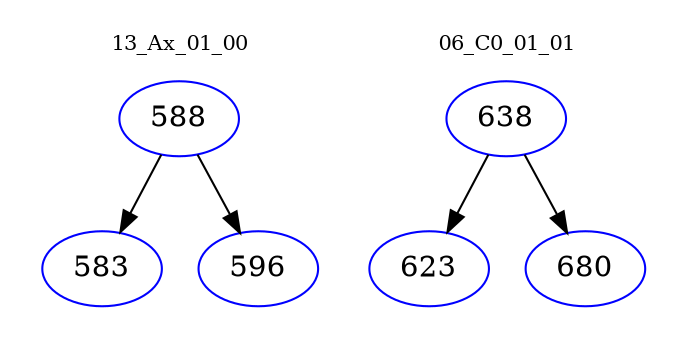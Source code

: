 digraph{
subgraph cluster_0 {
color = white
label = "13_Ax_01_00";
fontsize=10;
T0_588 [label="588", color="blue"]
T0_588 -> T0_583 [color="black"]
T0_583 [label="583", color="blue"]
T0_588 -> T0_596 [color="black"]
T0_596 [label="596", color="blue"]
}
subgraph cluster_1 {
color = white
label = "06_C0_01_01";
fontsize=10;
T1_638 [label="638", color="blue"]
T1_638 -> T1_623 [color="black"]
T1_623 [label="623", color="blue"]
T1_638 -> T1_680 [color="black"]
T1_680 [label="680", color="blue"]
}
}
